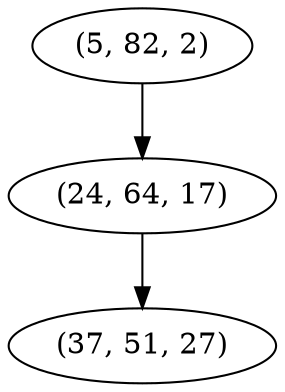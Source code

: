 digraph tree {
    "(5, 82, 2)";
    "(24, 64, 17)";
    "(37, 51, 27)";
    "(5, 82, 2)" -> "(24, 64, 17)";
    "(24, 64, 17)" -> "(37, 51, 27)";
}
